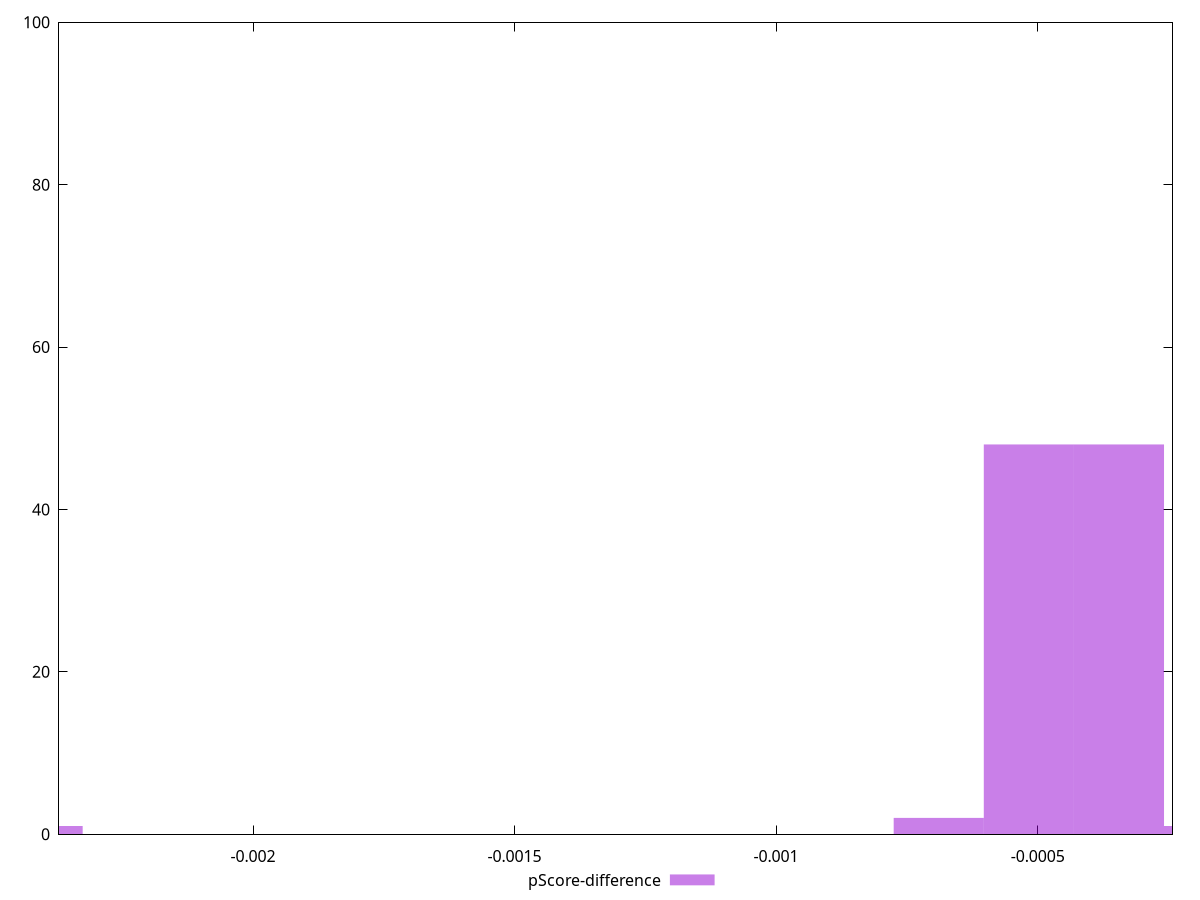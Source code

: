 reset

$pScoreDifference <<EOF
-0.0024118370132306458 1
-0.0005168222171208527 48
-0.0003445481447472351 48
-0.00017227407237361755 1
-0.0006890962894944702 2
EOF

set key outside below
set boxwidth 0.00017227407237361755
set xrange [-0.002370945045781281:-0.00024220381752837472]
set yrange [0:100]
set trange [0:100]
set style fill transparent solid 0.5 noborder
set terminal svg size 640, 490 enhanced background rgb 'white'
set output "reports/report_00032_2021-02-25T10-28-15.087Z/mainthread-work-breakdown/samples/card/pScore-difference/histogram.svg"

plot $pScoreDifference title "pScore-difference" with boxes

reset
